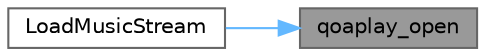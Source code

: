 digraph "qoaplay_open"
{
 // LATEX_PDF_SIZE
  bgcolor="transparent";
  edge [fontname=Helvetica,fontsize=10,labelfontname=Helvetica,labelfontsize=10];
  node [fontname=Helvetica,fontsize=10,shape=box,height=0.2,width=0.4];
  rankdir="RL";
  Node1 [id="Node000001",label="qoaplay_open",height=0.2,width=0.4,color="gray40", fillcolor="grey60", style="filled", fontcolor="black",tooltip=" "];
  Node1 -> Node2 [id="edge1_Node000001_Node000002",dir="back",color="steelblue1",style="solid",tooltip=" "];
  Node2 [id="Node000002",label="LoadMusicStream",height=0.2,width=0.4,color="grey40", fillcolor="white", style="filled",URL="$_classes_2lib_2raudio_8c.html#ad019d08f0287d2bca8f2cb50e14aa0d9",tooltip=" "];
}
